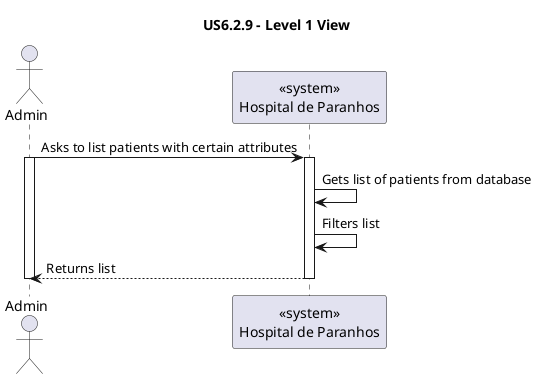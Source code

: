 ' 
' User Story: As an Admin,  I want to register new backoffice users (e.g., doctors, nurses, technicians, admins) via an out-of-band process, so that they can access the backoffice system with appropriate permissions.
'
' Acceptance Criteria:
' 
' - Backoffice users (e.g., doctors, nurses, technicians) are registered by an Admin via an internal process, not via self-registration.
' - Admin assigns roles (e.g., Doctor, Nurse, Technician) during the registration process.
' - Registered users receive a one-time setup link via email to set their password and activate their account.
' - The system enforces strong password requirements for security.
' - A confirmation email is sent to verify the user’s registration.

@startuml

title US6.2.9 - Level 1 View

actor Admin as U
participant "<<system>>\nHospital de Paranhos" as web

U -> web : Asks to list patients with certain attributes
activate U
activate web
web -> web : Gets list of patients from database
web -> web : Filters list
web --> U : Returns list
deactivate web
deactivate U


@enduml